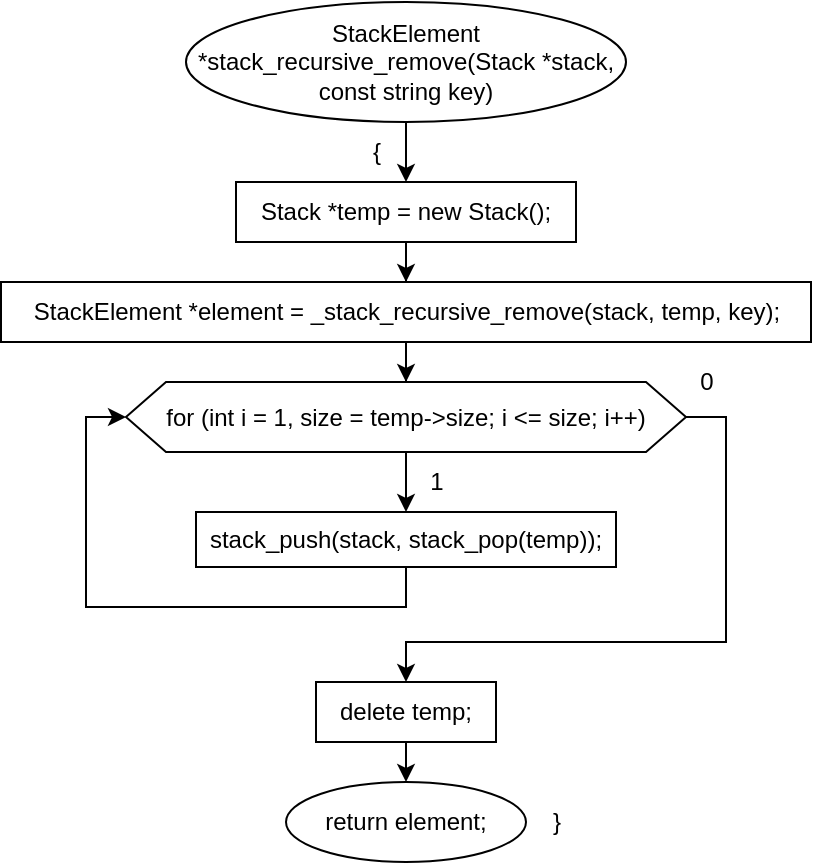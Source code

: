 <mxfile version="20.8.16" type="device"><diagram name="Страница 1" id="xJHRlcbKNEMmELuZbOdj"><mxGraphModel dx="1050" dy="629" grid="1" gridSize="10" guides="1" tooltips="1" connect="1" arrows="1" fold="1" page="1" pageScale="1" pageWidth="827" pageHeight="1169" math="0" shadow="0"><root><mxCell id="0"/><mxCell id="1" parent="0"/><mxCell id="yJ11hjvX2OT7vnpLmITN-3" value="" style="edgeStyle=orthogonalEdgeStyle;rounded=0;orthogonalLoop=1;jettySize=auto;html=1;" edge="1" parent="1" source="yJ11hjvX2OT7vnpLmITN-1" target="yJ11hjvX2OT7vnpLmITN-2"><mxGeometry relative="1" as="geometry"/></mxCell><mxCell id="yJ11hjvX2OT7vnpLmITN-1" value="StackElement *stack_recursive_remove(Stack *stack, const string key)" style="ellipse;whiteSpace=wrap;html=1;" vertex="1" parent="1"><mxGeometry x="280" y="40" width="220" height="60" as="geometry"/></mxCell><mxCell id="yJ11hjvX2OT7vnpLmITN-6" value="" style="edgeStyle=orthogonalEdgeStyle;rounded=0;orthogonalLoop=1;jettySize=auto;html=1;" edge="1" parent="1" source="yJ11hjvX2OT7vnpLmITN-2" target="yJ11hjvX2OT7vnpLmITN-5"><mxGeometry relative="1" as="geometry"/></mxCell><mxCell id="yJ11hjvX2OT7vnpLmITN-2" value="Stack *temp = new Stack();" style="whiteSpace=wrap;html=1;" vertex="1" parent="1"><mxGeometry x="305" y="130" width="170" height="30" as="geometry"/></mxCell><mxCell id="yJ11hjvX2OT7vnpLmITN-4" value="{" style="text;html=1;align=center;verticalAlign=middle;resizable=0;points=[];autosize=1;strokeColor=none;fillColor=none;" vertex="1" parent="1"><mxGeometry x="360" y="100" width="30" height="30" as="geometry"/></mxCell><mxCell id="yJ11hjvX2OT7vnpLmITN-8" value="" style="edgeStyle=orthogonalEdgeStyle;rounded=0;orthogonalLoop=1;jettySize=auto;html=1;" edge="1" parent="1" source="yJ11hjvX2OT7vnpLmITN-5" target="yJ11hjvX2OT7vnpLmITN-7"><mxGeometry relative="1" as="geometry"/></mxCell><mxCell id="yJ11hjvX2OT7vnpLmITN-5" value="StackElement *element = _stack_recursive_remove(stack, temp, key);" style="whiteSpace=wrap;html=1;" vertex="1" parent="1"><mxGeometry x="187.5" y="180" width="405" height="30" as="geometry"/></mxCell><mxCell id="yJ11hjvX2OT7vnpLmITN-10" value="" style="edgeStyle=orthogonalEdgeStyle;rounded=0;orthogonalLoop=1;jettySize=auto;html=1;" edge="1" parent="1" source="yJ11hjvX2OT7vnpLmITN-7" target="yJ11hjvX2OT7vnpLmITN-9"><mxGeometry relative="1" as="geometry"/></mxCell><mxCell id="yJ11hjvX2OT7vnpLmITN-15" style="edgeStyle=orthogonalEdgeStyle;rounded=0;orthogonalLoop=1;jettySize=auto;html=1;exitX=1;exitY=0.5;exitDx=0;exitDy=0;entryX=0.5;entryY=0;entryDx=0;entryDy=0;" edge="1" parent="1" source="yJ11hjvX2OT7vnpLmITN-7" target="yJ11hjvX2OT7vnpLmITN-14"><mxGeometry relative="1" as="geometry"><Array as="points"><mxPoint x="550" y="248"/><mxPoint x="550" y="360"/><mxPoint x="390" y="360"/></Array></mxGeometry></mxCell><mxCell id="yJ11hjvX2OT7vnpLmITN-7" value="for (int i = 1, size = temp-&amp;gt;size; i &amp;lt;= size; i++)" style="shape=hexagon;perimeter=hexagonPerimeter2;whiteSpace=wrap;html=1;fixedSize=1;" vertex="1" parent="1"><mxGeometry x="250" y="230" width="280" height="35" as="geometry"/></mxCell><mxCell id="yJ11hjvX2OT7vnpLmITN-13" style="edgeStyle=orthogonalEdgeStyle;rounded=0;orthogonalLoop=1;jettySize=auto;html=1;exitX=0.5;exitY=1;exitDx=0;exitDy=0;entryX=0;entryY=0.5;entryDx=0;entryDy=0;" edge="1" parent="1" source="yJ11hjvX2OT7vnpLmITN-9" target="yJ11hjvX2OT7vnpLmITN-7"><mxGeometry relative="1" as="geometry"/></mxCell><mxCell id="yJ11hjvX2OT7vnpLmITN-9" value="stack_push(stack, stack_pop(temp));" style="whiteSpace=wrap;html=1;" vertex="1" parent="1"><mxGeometry x="285" y="295" width="210" height="27.5" as="geometry"/></mxCell><mxCell id="yJ11hjvX2OT7vnpLmITN-11" value="1" style="text;html=1;align=center;verticalAlign=middle;resizable=0;points=[];autosize=1;strokeColor=none;fillColor=none;" vertex="1" parent="1"><mxGeometry x="390" y="265" width="30" height="30" as="geometry"/></mxCell><mxCell id="yJ11hjvX2OT7vnpLmITN-17" style="edgeStyle=orthogonalEdgeStyle;rounded=0;orthogonalLoop=1;jettySize=auto;html=1;exitX=0.5;exitY=1;exitDx=0;exitDy=0;entryX=0.5;entryY=0;entryDx=0;entryDy=0;" edge="1" parent="1" source="yJ11hjvX2OT7vnpLmITN-14" target="yJ11hjvX2OT7vnpLmITN-16"><mxGeometry relative="1" as="geometry"/></mxCell><mxCell id="yJ11hjvX2OT7vnpLmITN-14" value="delete temp;" style="whiteSpace=wrap;html=1;" vertex="1" parent="1"><mxGeometry x="345" y="380" width="90" height="30" as="geometry"/></mxCell><mxCell id="yJ11hjvX2OT7vnpLmITN-16" value="return element;" style="ellipse;whiteSpace=wrap;html=1;" vertex="1" parent="1"><mxGeometry x="330" y="430" width="120" height="40" as="geometry"/></mxCell><mxCell id="yJ11hjvX2OT7vnpLmITN-18" value="}" style="text;html=1;align=center;verticalAlign=middle;resizable=0;points=[];autosize=1;strokeColor=none;fillColor=none;" vertex="1" parent="1"><mxGeometry x="450" y="435" width="30" height="30" as="geometry"/></mxCell><mxCell id="yJ11hjvX2OT7vnpLmITN-19" value="0" style="text;html=1;align=center;verticalAlign=middle;resizable=0;points=[];autosize=1;strokeColor=none;fillColor=none;" vertex="1" parent="1"><mxGeometry x="525" y="215" width="30" height="30" as="geometry"/></mxCell></root></mxGraphModel></diagram></mxfile>